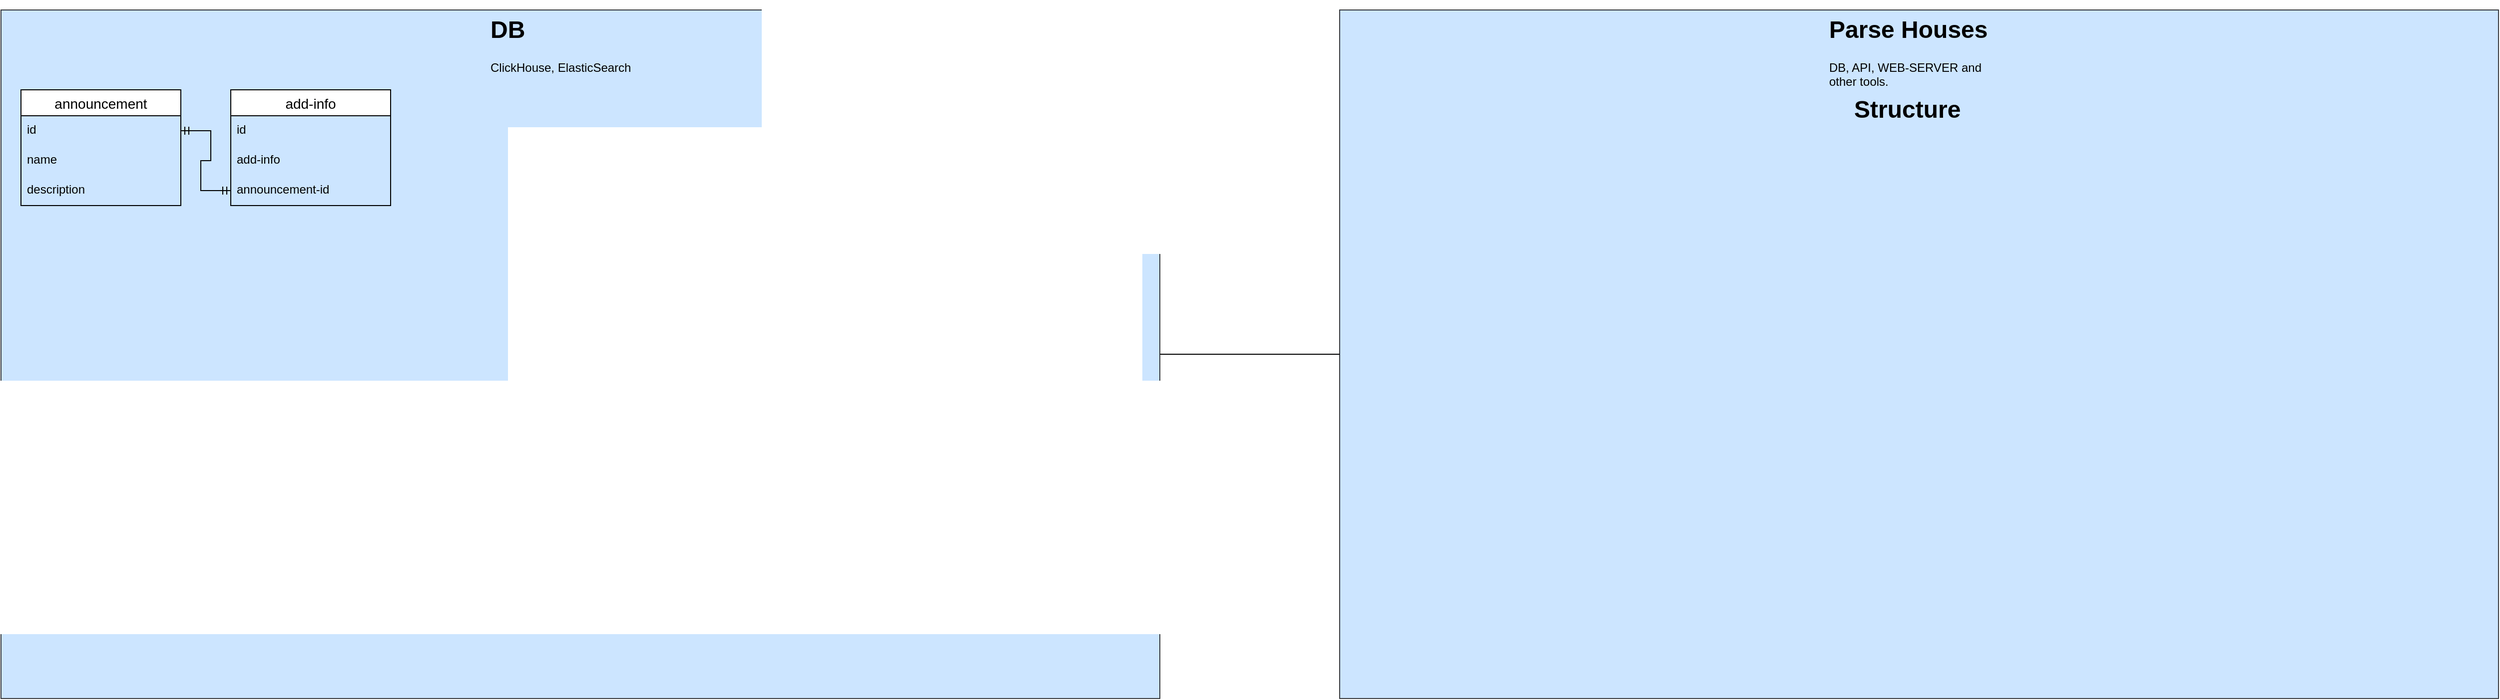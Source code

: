 <mxfile version="21.6.1" type="github">
  <diagram name="Страница 1" id="xXnSN60IRPTXpCH7mL83">
    <mxGraphModel dx="2761" dy="632" grid="1" gridSize="10" guides="1" tooltips="1" connect="1" arrows="1" fold="1" page="0" pageScale="1" pageWidth="827" pageHeight="1169" math="0" shadow="0">
      <root>
        <mxCell id="0" />
        <mxCell id="1" parent="0" />
        <mxCell id="gbdaSumpZfYu16GzujYo-1" value="" style="rounded=0;whiteSpace=wrap;html=1;fillColor=#cce5ff;strokeColor=#36393d;" vertex="1" parent="1">
          <mxGeometry x="-190" y="20" width="1160" height="690" as="geometry" />
        </mxCell>
        <mxCell id="gbdaSumpZfYu16GzujYo-3" value="&lt;h1&gt;Parse Houses&lt;/h1&gt;&lt;p&gt;DB, API, WEB-SERVER and other tools.&lt;/p&gt;" style="text;html=1;strokeColor=none;fillColor=none;spacing=5;spacingTop=-20;whiteSpace=wrap;overflow=hidden;rounded=0;" vertex="1" parent="1">
          <mxGeometry x="295" y="20" width="190" height="120" as="geometry" />
        </mxCell>
        <mxCell id="gbdaSumpZfYu16GzujYo-5" value="" style="rounded=0;whiteSpace=wrap;html=1;fillColor=#cce5ff;strokeColor=#36393d;" vertex="1" parent="1">
          <mxGeometry x="-1530" y="20" width="1160" height="690" as="geometry" />
        </mxCell>
        <mxCell id="gbdaSumpZfYu16GzujYo-6" value="" style="endArrow=none;html=1;rounded=0;entryX=0;entryY=0.5;entryDx=0;entryDy=0;exitX=1;exitY=0.5;exitDx=0;exitDy=0;" edge="1" parent="1" source="gbdaSumpZfYu16GzujYo-5" target="gbdaSumpZfYu16GzujYo-1">
          <mxGeometry width="50" height="50" relative="1" as="geometry">
            <mxPoint x="-630" y="430" as="sourcePoint" />
            <mxPoint x="-580" y="380" as="targetPoint" />
          </mxGeometry>
        </mxCell>
        <mxCell id="gbdaSumpZfYu16GzujYo-8" value="&lt;h1&gt;DB&lt;/h1&gt;&lt;p&gt;ClickHouse, ElasticSearch&lt;/p&gt;" style="text;html=1;strokeColor=none;fillColor=none;spacing=5;spacingTop=-20;whiteSpace=wrap;overflow=hidden;rounded=0;" vertex="1" parent="1">
          <mxGeometry x="-1045" y="20" width="190" height="120" as="geometry" />
        </mxCell>
        <mxCell id="gbdaSumpZfYu16GzujYo-9" value="announcement" style="swimlane;fontStyle=0;childLayout=stackLayout;horizontal=1;startSize=26;horizontalStack=0;resizeParent=1;resizeParentMax=0;resizeLast=0;collapsible=1;marginBottom=0;align=center;fontSize=14;" vertex="1" parent="1">
          <mxGeometry x="-1510" y="100" width="160" height="116" as="geometry" />
        </mxCell>
        <mxCell id="gbdaSumpZfYu16GzujYo-10" value="id" style="text;strokeColor=none;fillColor=none;spacingLeft=4;spacingRight=4;overflow=hidden;rotatable=0;points=[[0,0.5],[1,0.5]];portConstraint=eastwest;fontSize=12;whiteSpace=wrap;html=1;" vertex="1" parent="gbdaSumpZfYu16GzujYo-9">
          <mxGeometry y="26" width="160" height="30" as="geometry" />
        </mxCell>
        <mxCell id="gbdaSumpZfYu16GzujYo-11" value="name" style="text;strokeColor=none;fillColor=none;spacingLeft=4;spacingRight=4;overflow=hidden;rotatable=0;points=[[0,0.5],[1,0.5]];portConstraint=eastwest;fontSize=12;whiteSpace=wrap;html=1;" vertex="1" parent="gbdaSumpZfYu16GzujYo-9">
          <mxGeometry y="56" width="160" height="30" as="geometry" />
        </mxCell>
        <mxCell id="gbdaSumpZfYu16GzujYo-12" value="description" style="text;strokeColor=none;fillColor=none;spacingLeft=4;spacingRight=4;overflow=hidden;rotatable=0;points=[[0,0.5],[1,0.5]];portConstraint=eastwest;fontSize=12;whiteSpace=wrap;html=1;" vertex="1" parent="gbdaSumpZfYu16GzujYo-9">
          <mxGeometry y="86" width="160" height="30" as="geometry" />
        </mxCell>
        <mxCell id="gbdaSumpZfYu16GzujYo-13" value="add-info" style="swimlane;fontStyle=0;childLayout=stackLayout;horizontal=1;startSize=26;horizontalStack=0;resizeParent=1;resizeParentMax=0;resizeLast=0;collapsible=1;marginBottom=0;align=center;fontSize=14;" vertex="1" parent="1">
          <mxGeometry x="-1300" y="100" width="160" height="116" as="geometry" />
        </mxCell>
        <mxCell id="gbdaSumpZfYu16GzujYo-14" value="id" style="text;strokeColor=none;fillColor=none;spacingLeft=4;spacingRight=4;overflow=hidden;rotatable=0;points=[[0,0.5],[1,0.5]];portConstraint=eastwest;fontSize=12;whiteSpace=wrap;html=1;" vertex="1" parent="gbdaSumpZfYu16GzujYo-13">
          <mxGeometry y="26" width="160" height="30" as="geometry" />
        </mxCell>
        <mxCell id="gbdaSumpZfYu16GzujYo-15" value="add-info" style="text;strokeColor=none;fillColor=none;spacingLeft=4;spacingRight=4;overflow=hidden;rotatable=0;points=[[0,0.5],[1,0.5]];portConstraint=eastwest;fontSize=12;whiteSpace=wrap;html=1;" vertex="1" parent="gbdaSumpZfYu16GzujYo-13">
          <mxGeometry y="56" width="160" height="30" as="geometry" />
        </mxCell>
        <mxCell id="gbdaSumpZfYu16GzujYo-16" value="announcement-id" style="text;strokeColor=none;fillColor=none;spacingLeft=4;spacingRight=4;overflow=hidden;rotatable=0;points=[[0,0.5],[1,0.5]];portConstraint=eastwest;fontSize=12;whiteSpace=wrap;html=1;" vertex="1" parent="gbdaSumpZfYu16GzujYo-13">
          <mxGeometry y="86" width="160" height="30" as="geometry" />
        </mxCell>
        <mxCell id="gbdaSumpZfYu16GzujYo-17" value="" style="edgeStyle=entityRelationEdgeStyle;fontSize=12;html=1;endArrow=ERmandOne;startArrow=ERmandOne;rounded=0;exitX=1;exitY=0.5;exitDx=0;exitDy=0;entryX=0;entryY=0.5;entryDx=0;entryDy=0;" edge="1" parent="1" source="gbdaSumpZfYu16GzujYo-10" target="gbdaSumpZfYu16GzujYo-16">
          <mxGeometry width="100" height="100" relative="1" as="geometry">
            <mxPoint x="-1210" y="330" as="sourcePoint" />
            <mxPoint x="-1110" y="230" as="targetPoint" />
          </mxGeometry>
        </mxCell>
        <mxCell id="gbdaSumpZfYu16GzujYo-18" value="&lt;h1&gt;Structure&lt;/h1&gt;" style="text;html=1;strokeColor=none;fillColor=none;spacing=5;spacingTop=-20;whiteSpace=wrap;overflow=hidden;rounded=0;" vertex="1" parent="1">
          <mxGeometry x="320" y="100" width="115" height="40" as="geometry" />
        </mxCell>
      </root>
    </mxGraphModel>
  </diagram>
</mxfile>
